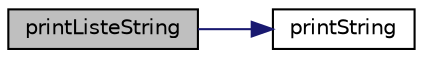 digraph "printListeString"
{
  edge [fontname="Helvetica",fontsize="10",labelfontname="Helvetica",labelfontsize="10"];
  node [fontname="Helvetica",fontsize="10",shape=record];
  rankdir="LR";
  Node1 [label="printListeString",height=0.2,width=0.4,color="black", fillcolor="grey75", style="filled" fontcolor="black"];
  Node1 -> Node2 [color="midnightblue",fontsize="10",style="solid",fontname="Helvetica"];
  Node2 [label="printString",height=0.2,width=0.4,color="black", fillcolor="white", style="filled",URL="$reimwoerterbuch_8c.html#abf0bc55e0048401f663f45b6f6168237"];
}
